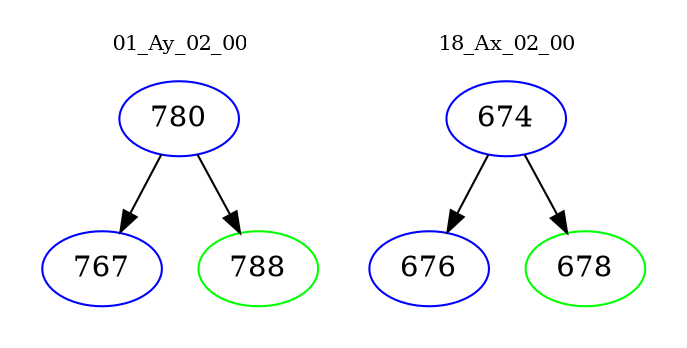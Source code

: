 digraph{
subgraph cluster_0 {
color = white
label = "01_Ay_02_00";
fontsize=10;
T0_780 [label="780", color="blue"]
T0_780 -> T0_767 [color="black"]
T0_767 [label="767", color="blue"]
T0_780 -> T0_788 [color="black"]
T0_788 [label="788", color="green"]
}
subgraph cluster_1 {
color = white
label = "18_Ax_02_00";
fontsize=10;
T1_674 [label="674", color="blue"]
T1_674 -> T1_676 [color="black"]
T1_676 [label="676", color="blue"]
T1_674 -> T1_678 [color="black"]
T1_678 [label="678", color="green"]
}
}
